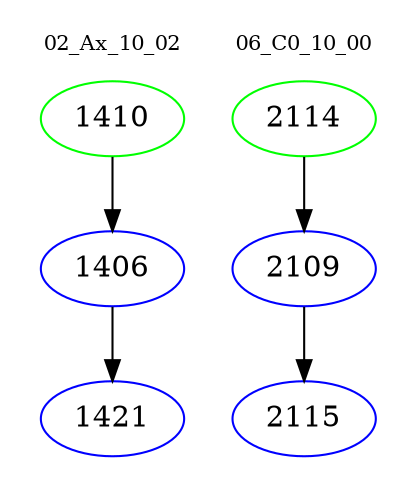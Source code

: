 digraph{
subgraph cluster_0 {
color = white
label = "02_Ax_10_02";
fontsize=10;
T0_1410 [label="1410", color="green"]
T0_1410 -> T0_1406 [color="black"]
T0_1406 [label="1406", color="blue"]
T0_1406 -> T0_1421 [color="black"]
T0_1421 [label="1421", color="blue"]
}
subgraph cluster_1 {
color = white
label = "06_C0_10_00";
fontsize=10;
T1_2114 [label="2114", color="green"]
T1_2114 -> T1_2109 [color="black"]
T1_2109 [label="2109", color="blue"]
T1_2109 -> T1_2115 [color="black"]
T1_2115 [label="2115", color="blue"]
}
}
